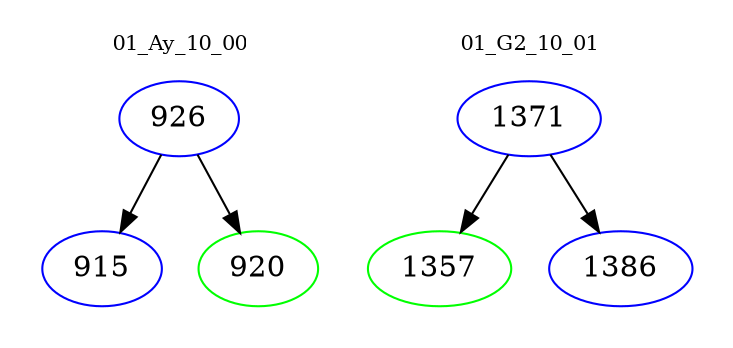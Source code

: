 digraph{
subgraph cluster_0 {
color = white
label = "01_Ay_10_00";
fontsize=10;
T0_926 [label="926", color="blue"]
T0_926 -> T0_915 [color="black"]
T0_915 [label="915", color="blue"]
T0_926 -> T0_920 [color="black"]
T0_920 [label="920", color="green"]
}
subgraph cluster_1 {
color = white
label = "01_G2_10_01";
fontsize=10;
T1_1371 [label="1371", color="blue"]
T1_1371 -> T1_1357 [color="black"]
T1_1357 [label="1357", color="green"]
T1_1371 -> T1_1386 [color="black"]
T1_1386 [label="1386", color="blue"]
}
}
